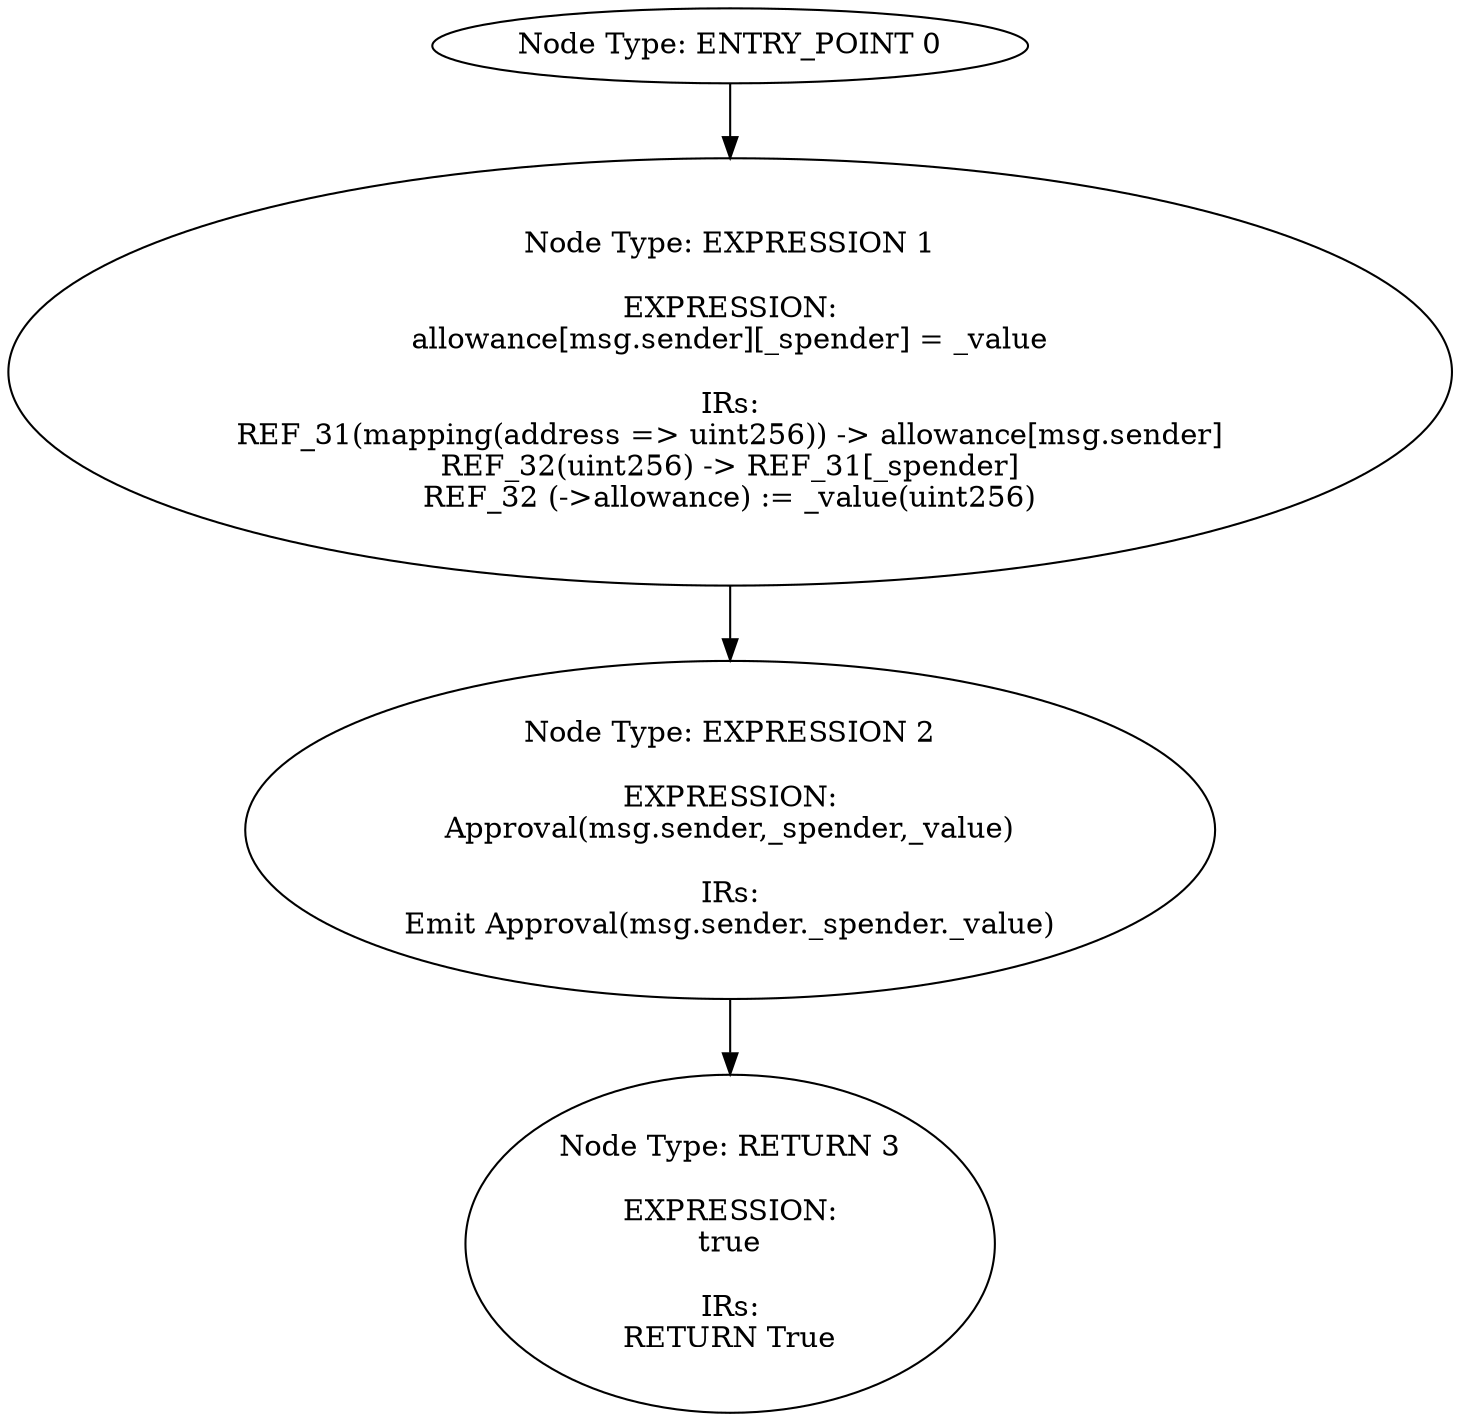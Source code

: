 digraph{
0[label="Node Type: ENTRY_POINT 0
"];
0->1;
1[label="Node Type: EXPRESSION 1

EXPRESSION:
allowance[msg.sender][_spender] = _value

IRs:
REF_31(mapping(address => uint256)) -> allowance[msg.sender]
REF_32(uint256) -> REF_31[_spender]
REF_32 (->allowance) := _value(uint256)"];
1->2;
2[label="Node Type: EXPRESSION 2

EXPRESSION:
Approval(msg.sender,_spender,_value)

IRs:
Emit Approval(msg.sender._spender._value)"];
2->3;
3[label="Node Type: RETURN 3

EXPRESSION:
true

IRs:
RETURN True"];
}

